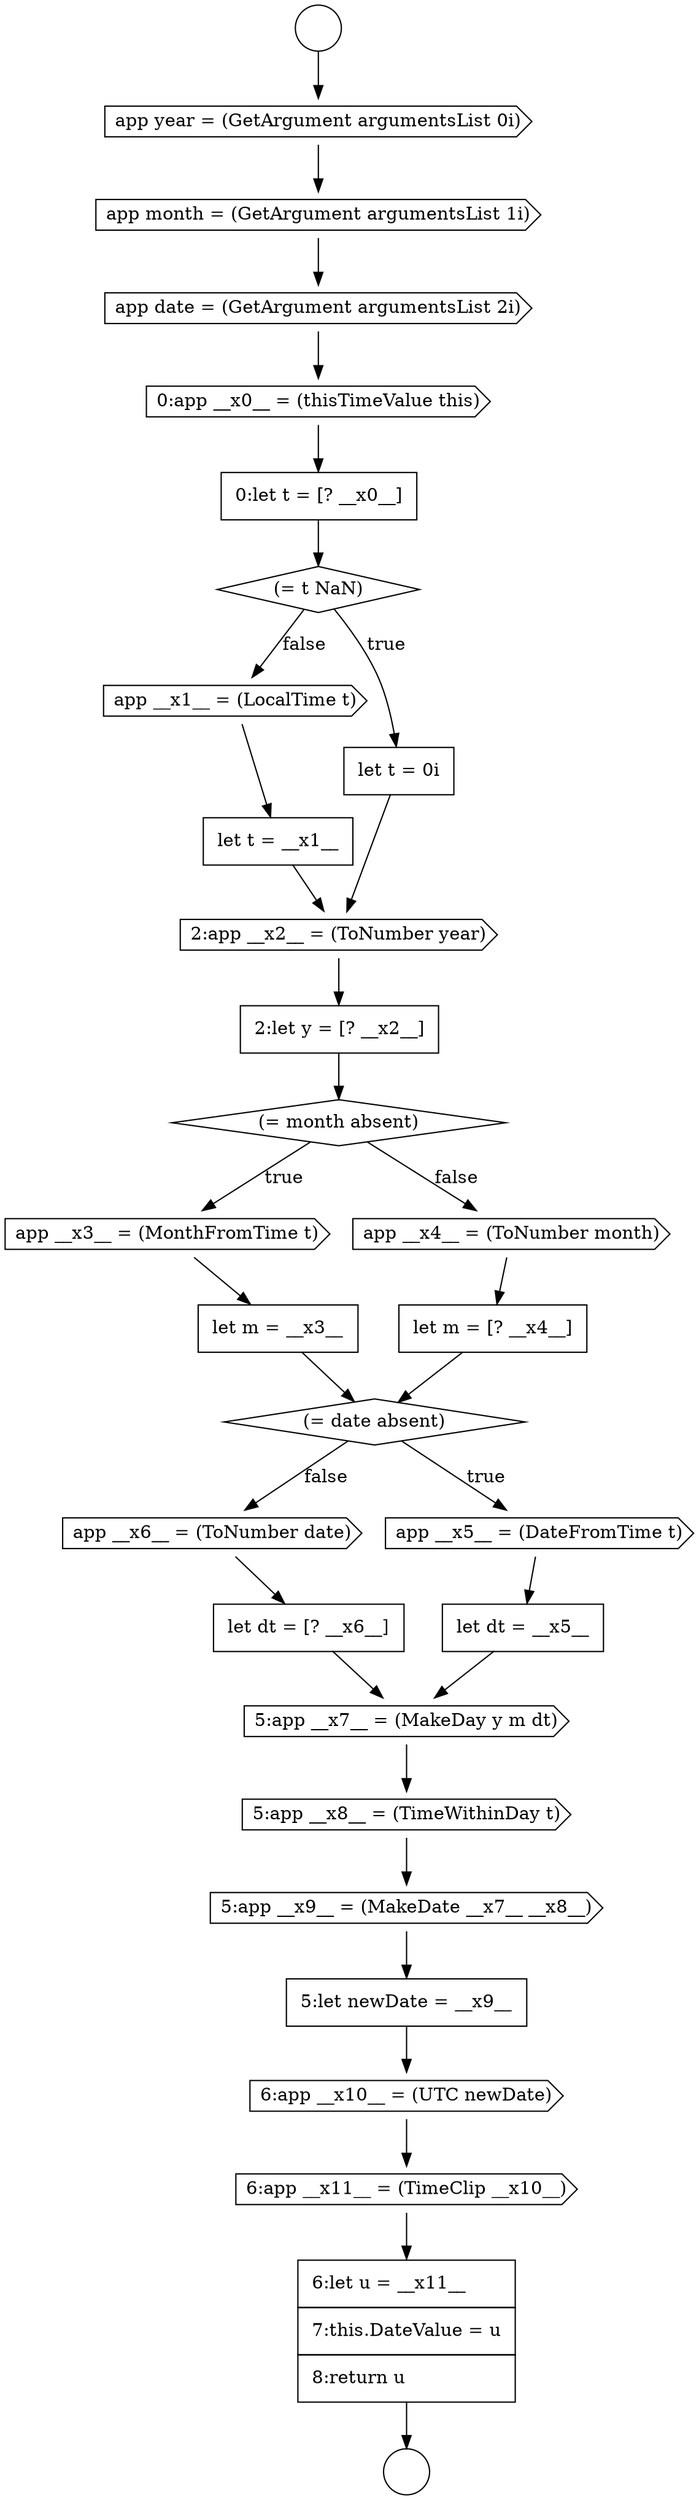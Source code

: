 digraph {
  node11790 [shape=cds, label=<<font color="black">app __x6__ = (ToNumber date)</font>> color="black" fillcolor="white" style=filled]
  node11786 [shape=none, margin=0, label=<<font color="black">
    <table border="0" cellborder="1" cellspacing="0" cellpadding="10">
      <tr><td align="left">let m = [? __x4__]</td></tr>
    </table>
  </font>> color="black" fillcolor="white" style=filled]
  node11798 [shape=none, margin=0, label=<<font color="black">
    <table border="0" cellborder="1" cellspacing="0" cellpadding="10">
      <tr><td align="left">6:let u = __x11__</td></tr>
      <tr><td align="left">7:this.DateValue = u</td></tr>
      <tr><td align="left">8:return u</td></tr>
    </table>
  </font>> color="black" fillcolor="white" style=filled]
  node11773 [shape=cds, label=<<font color="black">app date = (GetArgument argumentsList 2i)</font>> color="black" fillcolor="white" style=filled]
  node11783 [shape=cds, label=<<font color="black">app __x3__ = (MonthFromTime t)</font>> color="black" fillcolor="white" style=filled]
  node11791 [shape=none, margin=0, label=<<font color="black">
    <table border="0" cellborder="1" cellspacing="0" cellpadding="10">
      <tr><td align="left">let dt = [? __x6__]</td></tr>
    </table>
  </font>> color="black" fillcolor="white" style=filled]
  node11792 [shape=cds, label=<<font color="black">5:app __x7__ = (MakeDay y m dt)</font>> color="black" fillcolor="white" style=filled]
  node11771 [shape=cds, label=<<font color="black">app year = (GetArgument argumentsList 0i)</font>> color="black" fillcolor="white" style=filled]
  node11796 [shape=cds, label=<<font color="black">6:app __x10__ = (UTC newDate)</font>> color="black" fillcolor="white" style=filled]
  node11795 [shape=none, margin=0, label=<<font color="black">
    <table border="0" cellborder="1" cellspacing="0" cellpadding="10">
      <tr><td align="left">5:let newDate = __x9__</td></tr>
    </table>
  </font>> color="black" fillcolor="white" style=filled]
  node11770 [shape=circle label=" " color="black" fillcolor="white" style=filled]
  node11788 [shape=cds, label=<<font color="black">app __x5__ = (DateFromTime t)</font>> color="black" fillcolor="white" style=filled]
  node11789 [shape=none, margin=0, label=<<font color="black">
    <table border="0" cellborder="1" cellspacing="0" cellpadding="10">
      <tr><td align="left">let dt = __x5__</td></tr>
    </table>
  </font>> color="black" fillcolor="white" style=filled]
  node11794 [shape=cds, label=<<font color="black">5:app __x9__ = (MakeDate __x7__ __x8__)</font>> color="black" fillcolor="white" style=filled]
  node11778 [shape=cds, label=<<font color="black">app __x1__ = (LocalTime t)</font>> color="black" fillcolor="white" style=filled]
  node11793 [shape=cds, label=<<font color="black">5:app __x8__ = (TimeWithinDay t)</font>> color="black" fillcolor="white" style=filled]
  node11782 [shape=diamond, label=<<font color="black">(= month absent)</font>> color="black" fillcolor="white" style=filled]
  node11774 [shape=cds, label=<<font color="black">0:app __x0__ = (thisTimeValue this)</font>> color="black" fillcolor="white" style=filled]
  node11797 [shape=cds, label=<<font color="black">6:app __x11__ = (TimeClip __x10__)</font>> color="black" fillcolor="white" style=filled]
  node11787 [shape=diamond, label=<<font color="black">(= date absent)</font>> color="black" fillcolor="white" style=filled]
  node11777 [shape=none, margin=0, label=<<font color="black">
    <table border="0" cellborder="1" cellspacing="0" cellpadding="10">
      <tr><td align="left">let t = 0i</td></tr>
    </table>
  </font>> color="black" fillcolor="white" style=filled]
  node11769 [shape=circle label=" " color="black" fillcolor="white" style=filled]
  node11775 [shape=none, margin=0, label=<<font color="black">
    <table border="0" cellborder="1" cellspacing="0" cellpadding="10">
      <tr><td align="left">0:let t = [? __x0__]</td></tr>
    </table>
  </font>> color="black" fillcolor="white" style=filled]
  node11781 [shape=none, margin=0, label=<<font color="black">
    <table border="0" cellborder="1" cellspacing="0" cellpadding="10">
      <tr><td align="left">2:let y = [? __x2__]</td></tr>
    </table>
  </font>> color="black" fillcolor="white" style=filled]
  node11780 [shape=cds, label=<<font color="black">2:app __x2__ = (ToNumber year)</font>> color="black" fillcolor="white" style=filled]
  node11785 [shape=cds, label=<<font color="black">app __x4__ = (ToNumber month)</font>> color="black" fillcolor="white" style=filled]
  node11772 [shape=cds, label=<<font color="black">app month = (GetArgument argumentsList 1i)</font>> color="black" fillcolor="white" style=filled]
  node11779 [shape=none, margin=0, label=<<font color="black">
    <table border="0" cellborder="1" cellspacing="0" cellpadding="10">
      <tr><td align="left">let t = __x1__</td></tr>
    </table>
  </font>> color="black" fillcolor="white" style=filled]
  node11776 [shape=diamond, label=<<font color="black">(= t NaN)</font>> color="black" fillcolor="white" style=filled]
  node11784 [shape=none, margin=0, label=<<font color="black">
    <table border="0" cellborder="1" cellspacing="0" cellpadding="10">
      <tr><td align="left">let m = __x3__</td></tr>
    </table>
  </font>> color="black" fillcolor="white" style=filled]
  node11786 -> node11787 [ color="black"]
  node11795 -> node11796 [ color="black"]
  node11782 -> node11783 [label=<<font color="black">true</font>> color="black"]
  node11782 -> node11785 [label=<<font color="black">false</font>> color="black"]
  node11794 -> node11795 [ color="black"]
  node11793 -> node11794 [ color="black"]
  node11781 -> node11782 [ color="black"]
  node11775 -> node11776 [ color="black"]
  node11789 -> node11792 [ color="black"]
  node11796 -> node11797 [ color="black"]
  node11776 -> node11777 [label=<<font color="black">true</font>> color="black"]
  node11776 -> node11778 [label=<<font color="black">false</font>> color="black"]
  node11774 -> node11775 [ color="black"]
  node11773 -> node11774 [ color="black"]
  node11791 -> node11792 [ color="black"]
  node11771 -> node11772 [ color="black"]
  node11788 -> node11789 [ color="black"]
  node11783 -> node11784 [ color="black"]
  node11769 -> node11771 [ color="black"]
  node11772 -> node11773 [ color="black"]
  node11779 -> node11780 [ color="black"]
  node11787 -> node11788 [label=<<font color="black">true</font>> color="black"]
  node11787 -> node11790 [label=<<font color="black">false</font>> color="black"]
  node11785 -> node11786 [ color="black"]
  node11798 -> node11770 [ color="black"]
  node11790 -> node11791 [ color="black"]
  node11780 -> node11781 [ color="black"]
  node11792 -> node11793 [ color="black"]
  node11777 -> node11780 [ color="black"]
  node11778 -> node11779 [ color="black"]
  node11797 -> node11798 [ color="black"]
  node11784 -> node11787 [ color="black"]
}
